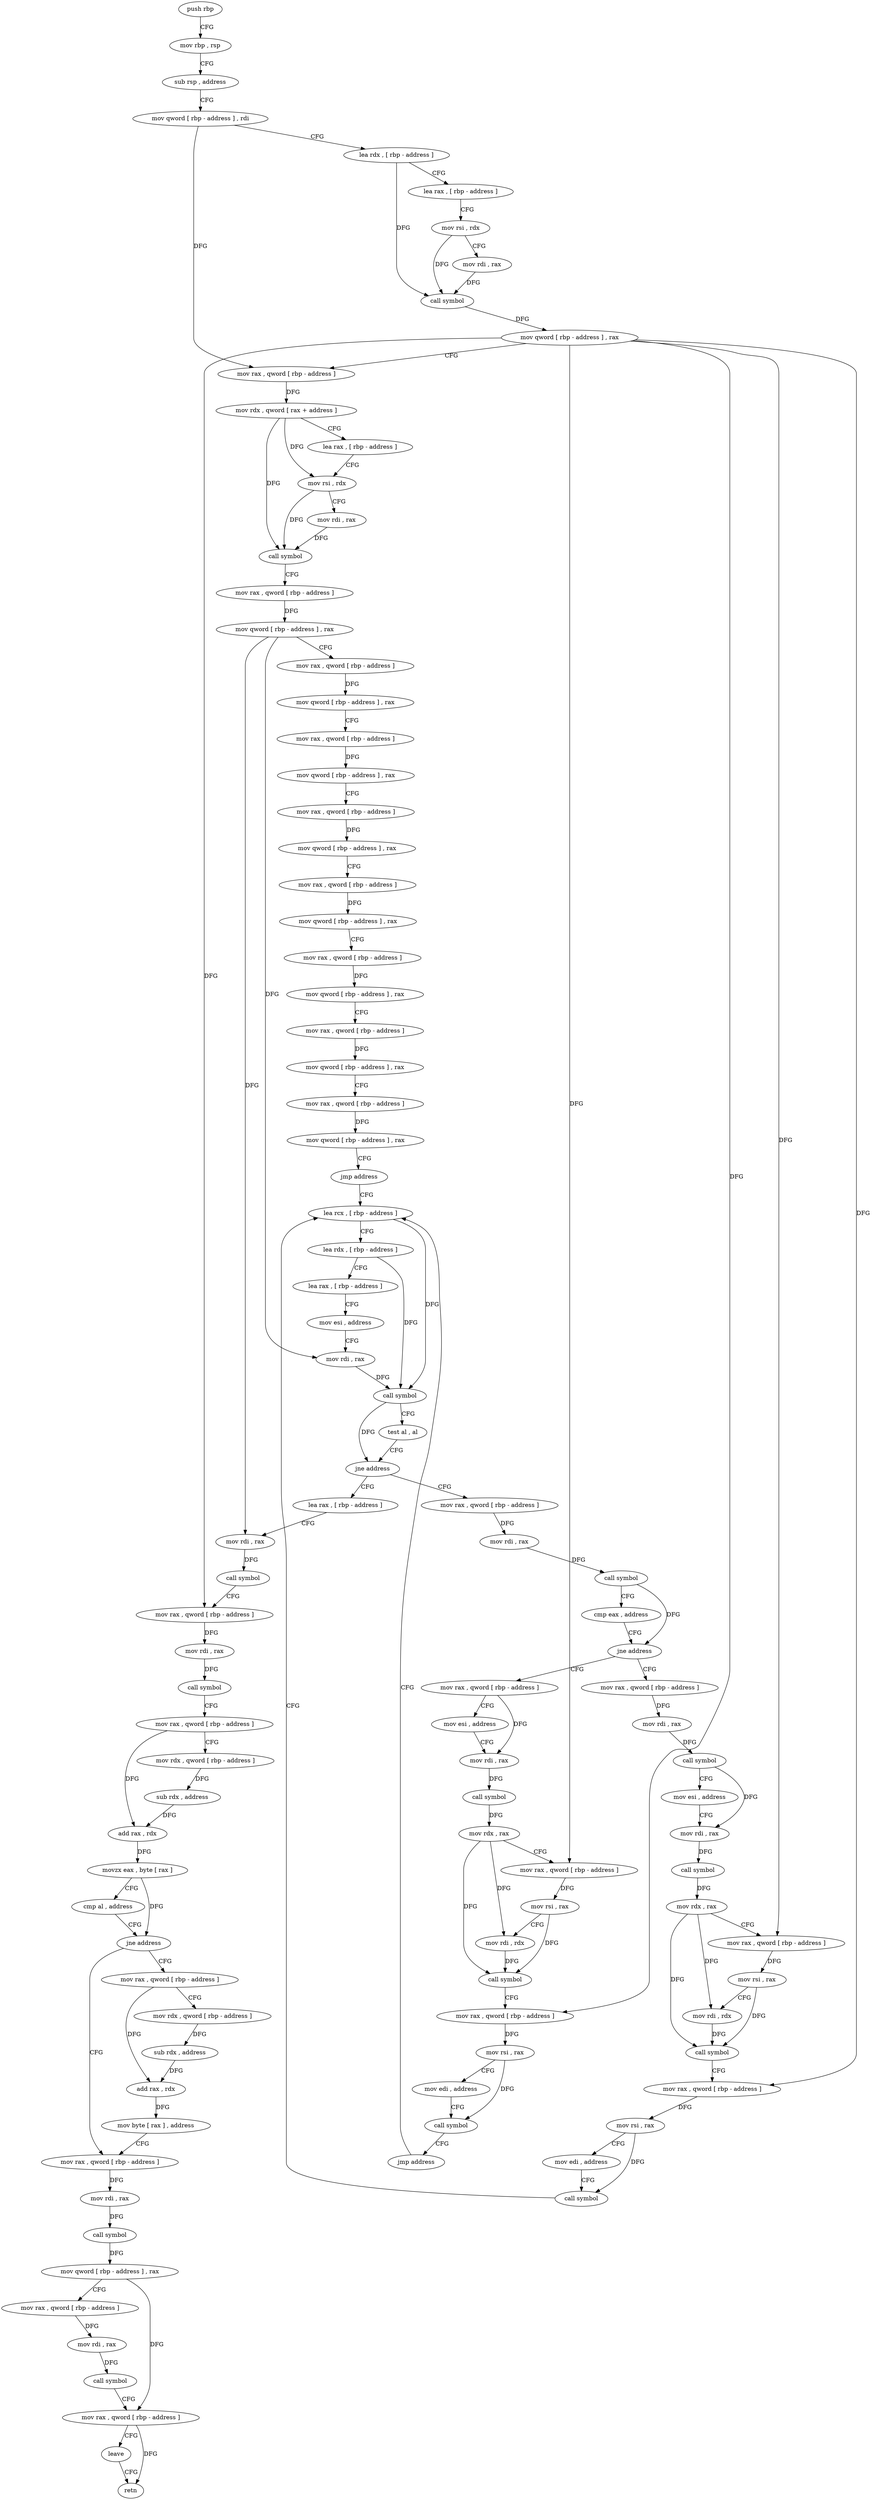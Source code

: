 digraph "func" {
"92258" [label = "push rbp" ]
"92259" [label = "mov rbp , rsp" ]
"92262" [label = "sub rsp , address" ]
"92269" [label = "mov qword [ rbp - address ] , rdi" ]
"92273" [label = "lea rdx , [ rbp - address ]" ]
"92277" [label = "lea rax , [ rbp - address ]" ]
"92281" [label = "mov rsi , rdx" ]
"92284" [label = "mov rdi , rax" ]
"92287" [label = "call symbol" ]
"92292" [label = "mov qword [ rbp - address ] , rax" ]
"92296" [label = "mov rax , qword [ rbp - address ]" ]
"92300" [label = "mov rdx , qword [ rax + address ]" ]
"92304" [label = "lea rax , [ rbp - address ]" ]
"92311" [label = "mov rsi , rdx" ]
"92314" [label = "mov rdi , rax" ]
"92317" [label = "call symbol" ]
"92322" [label = "mov rax , qword [ rbp - address ]" ]
"92329" [label = "mov qword [ rbp - address ] , rax" ]
"92333" [label = "mov rax , qword [ rbp - address ]" ]
"92340" [label = "mov qword [ rbp - address ] , rax" ]
"92344" [label = "mov rax , qword [ rbp - address ]" ]
"92351" [label = "mov qword [ rbp - address ] , rax" ]
"92355" [label = "mov rax , qword [ rbp - address ]" ]
"92362" [label = "mov qword [ rbp - address ] , rax" ]
"92366" [label = "mov rax , qword [ rbp - address ]" ]
"92373" [label = "mov qword [ rbp - address ] , rax" ]
"92377" [label = "mov rax , qword [ rbp - address ]" ]
"92384" [label = "mov qword [ rbp - address ] , rax" ]
"92388" [label = "mov rax , qword [ rbp - address ]" ]
"92395" [label = "mov qword [ rbp - address ] , rax" ]
"92399" [label = "mov rax , qword [ rbp - address ]" ]
"92406" [label = "mov qword [ rbp - address ] , rax" ]
"92410" [label = "jmp address" ]
"92546" [label = "lea rcx , [ rbp - address ]" ]
"92550" [label = "lea rdx , [ rbp - address ]" ]
"92554" [label = "lea rax , [ rbp - address ]" ]
"92558" [label = "mov esi , address" ]
"92563" [label = "mov rdi , rax" ]
"92566" [label = "call symbol" ]
"92571" [label = "test al , al" ]
"92573" [label = "jne address" ]
"92415" [label = "mov rax , qword [ rbp - address ]" ]
"92579" [label = "lea rax , [ rbp - address ]" ]
"92419" [label = "mov rdi , rax" ]
"92422" [label = "call symbol" ]
"92427" [label = "cmp eax , address" ]
"92430" [label = "jne address" ]
"92486" [label = "mov rax , qword [ rbp - address ]" ]
"92432" [label = "mov rax , qword [ rbp - address ]" ]
"92583" [label = "mov rdi , rax" ]
"92586" [label = "call symbol" ]
"92591" [label = "mov rax , qword [ rbp - address ]" ]
"92595" [label = "mov rdi , rax" ]
"92598" [label = "call symbol" ]
"92603" [label = "mov rax , qword [ rbp - address ]" ]
"92607" [label = "mov rdx , qword [ rbp - address ]" ]
"92611" [label = "sub rdx , address" ]
"92615" [label = "add rax , rdx" ]
"92618" [label = "movzx eax , byte [ rax ]" ]
"92621" [label = "cmp al , address" ]
"92623" [label = "jne address" ]
"92643" [label = "mov rax , qword [ rbp - address ]" ]
"92625" [label = "mov rax , qword [ rbp - address ]" ]
"92490" [label = "mov rdi , rax" ]
"92493" [label = "call symbol" ]
"92498" [label = "mov esi , address" ]
"92503" [label = "mov rdi , rax" ]
"92506" [label = "call symbol" ]
"92511" [label = "mov rdx , rax" ]
"92514" [label = "mov rax , qword [ rbp - address ]" ]
"92518" [label = "mov rsi , rax" ]
"92521" [label = "mov rdi , rdx" ]
"92524" [label = "call symbol" ]
"92529" [label = "mov rax , qword [ rbp - address ]" ]
"92533" [label = "mov rsi , rax" ]
"92536" [label = "mov edi , address" ]
"92541" [label = "call symbol" ]
"92436" [label = "mov esi , address" ]
"92441" [label = "mov rdi , rax" ]
"92444" [label = "call symbol" ]
"92449" [label = "mov rdx , rax" ]
"92452" [label = "mov rax , qword [ rbp - address ]" ]
"92456" [label = "mov rsi , rax" ]
"92459" [label = "mov rdi , rdx" ]
"92462" [label = "call symbol" ]
"92467" [label = "mov rax , qword [ rbp - address ]" ]
"92471" [label = "mov rsi , rax" ]
"92474" [label = "mov edi , address" ]
"92479" [label = "call symbol" ]
"92484" [label = "jmp address" ]
"92647" [label = "mov rdi , rax" ]
"92650" [label = "call symbol" ]
"92655" [label = "mov qword [ rbp - address ] , rax" ]
"92659" [label = "mov rax , qword [ rbp - address ]" ]
"92663" [label = "mov rdi , rax" ]
"92666" [label = "call symbol" ]
"92671" [label = "mov rax , qword [ rbp - address ]" ]
"92675" [label = "leave" ]
"92676" [label = "retn" ]
"92629" [label = "mov rdx , qword [ rbp - address ]" ]
"92633" [label = "sub rdx , address" ]
"92637" [label = "add rax , rdx" ]
"92640" [label = "mov byte [ rax ] , address" ]
"92258" -> "92259" [ label = "CFG" ]
"92259" -> "92262" [ label = "CFG" ]
"92262" -> "92269" [ label = "CFG" ]
"92269" -> "92273" [ label = "CFG" ]
"92269" -> "92296" [ label = "DFG" ]
"92273" -> "92277" [ label = "CFG" ]
"92273" -> "92287" [ label = "DFG" ]
"92277" -> "92281" [ label = "CFG" ]
"92281" -> "92284" [ label = "CFG" ]
"92281" -> "92287" [ label = "DFG" ]
"92284" -> "92287" [ label = "DFG" ]
"92287" -> "92292" [ label = "DFG" ]
"92292" -> "92296" [ label = "CFG" ]
"92292" -> "92591" [ label = "DFG" ]
"92292" -> "92514" [ label = "DFG" ]
"92292" -> "92529" [ label = "DFG" ]
"92292" -> "92452" [ label = "DFG" ]
"92292" -> "92467" [ label = "DFG" ]
"92296" -> "92300" [ label = "DFG" ]
"92300" -> "92304" [ label = "CFG" ]
"92300" -> "92311" [ label = "DFG" ]
"92300" -> "92317" [ label = "DFG" ]
"92304" -> "92311" [ label = "CFG" ]
"92311" -> "92314" [ label = "CFG" ]
"92311" -> "92317" [ label = "DFG" ]
"92314" -> "92317" [ label = "DFG" ]
"92317" -> "92322" [ label = "CFG" ]
"92322" -> "92329" [ label = "DFG" ]
"92329" -> "92333" [ label = "CFG" ]
"92329" -> "92563" [ label = "DFG" ]
"92329" -> "92583" [ label = "DFG" ]
"92333" -> "92340" [ label = "DFG" ]
"92340" -> "92344" [ label = "CFG" ]
"92344" -> "92351" [ label = "DFG" ]
"92351" -> "92355" [ label = "CFG" ]
"92355" -> "92362" [ label = "DFG" ]
"92362" -> "92366" [ label = "CFG" ]
"92366" -> "92373" [ label = "DFG" ]
"92373" -> "92377" [ label = "CFG" ]
"92377" -> "92384" [ label = "DFG" ]
"92384" -> "92388" [ label = "CFG" ]
"92388" -> "92395" [ label = "DFG" ]
"92395" -> "92399" [ label = "CFG" ]
"92399" -> "92406" [ label = "DFG" ]
"92406" -> "92410" [ label = "CFG" ]
"92410" -> "92546" [ label = "CFG" ]
"92546" -> "92550" [ label = "CFG" ]
"92546" -> "92566" [ label = "DFG" ]
"92550" -> "92554" [ label = "CFG" ]
"92550" -> "92566" [ label = "DFG" ]
"92554" -> "92558" [ label = "CFG" ]
"92558" -> "92563" [ label = "CFG" ]
"92563" -> "92566" [ label = "DFG" ]
"92566" -> "92571" [ label = "CFG" ]
"92566" -> "92573" [ label = "DFG" ]
"92571" -> "92573" [ label = "CFG" ]
"92573" -> "92415" [ label = "CFG" ]
"92573" -> "92579" [ label = "CFG" ]
"92415" -> "92419" [ label = "DFG" ]
"92579" -> "92583" [ label = "CFG" ]
"92419" -> "92422" [ label = "DFG" ]
"92422" -> "92427" [ label = "CFG" ]
"92422" -> "92430" [ label = "DFG" ]
"92427" -> "92430" [ label = "CFG" ]
"92430" -> "92486" [ label = "CFG" ]
"92430" -> "92432" [ label = "CFG" ]
"92486" -> "92490" [ label = "DFG" ]
"92432" -> "92436" [ label = "CFG" ]
"92432" -> "92441" [ label = "DFG" ]
"92583" -> "92586" [ label = "DFG" ]
"92586" -> "92591" [ label = "CFG" ]
"92591" -> "92595" [ label = "DFG" ]
"92595" -> "92598" [ label = "DFG" ]
"92598" -> "92603" [ label = "CFG" ]
"92603" -> "92607" [ label = "CFG" ]
"92603" -> "92615" [ label = "DFG" ]
"92607" -> "92611" [ label = "DFG" ]
"92611" -> "92615" [ label = "DFG" ]
"92615" -> "92618" [ label = "DFG" ]
"92618" -> "92621" [ label = "CFG" ]
"92618" -> "92623" [ label = "DFG" ]
"92621" -> "92623" [ label = "CFG" ]
"92623" -> "92643" [ label = "CFG" ]
"92623" -> "92625" [ label = "CFG" ]
"92643" -> "92647" [ label = "DFG" ]
"92625" -> "92629" [ label = "CFG" ]
"92625" -> "92637" [ label = "DFG" ]
"92490" -> "92493" [ label = "DFG" ]
"92493" -> "92498" [ label = "CFG" ]
"92493" -> "92503" [ label = "DFG" ]
"92498" -> "92503" [ label = "CFG" ]
"92503" -> "92506" [ label = "DFG" ]
"92506" -> "92511" [ label = "DFG" ]
"92511" -> "92514" [ label = "CFG" ]
"92511" -> "92521" [ label = "DFG" ]
"92511" -> "92524" [ label = "DFG" ]
"92514" -> "92518" [ label = "DFG" ]
"92518" -> "92521" [ label = "CFG" ]
"92518" -> "92524" [ label = "DFG" ]
"92521" -> "92524" [ label = "DFG" ]
"92524" -> "92529" [ label = "CFG" ]
"92529" -> "92533" [ label = "DFG" ]
"92533" -> "92536" [ label = "CFG" ]
"92533" -> "92541" [ label = "DFG" ]
"92536" -> "92541" [ label = "CFG" ]
"92541" -> "92546" [ label = "CFG" ]
"92436" -> "92441" [ label = "CFG" ]
"92441" -> "92444" [ label = "DFG" ]
"92444" -> "92449" [ label = "DFG" ]
"92449" -> "92452" [ label = "CFG" ]
"92449" -> "92459" [ label = "DFG" ]
"92449" -> "92462" [ label = "DFG" ]
"92452" -> "92456" [ label = "DFG" ]
"92456" -> "92459" [ label = "CFG" ]
"92456" -> "92462" [ label = "DFG" ]
"92459" -> "92462" [ label = "DFG" ]
"92462" -> "92467" [ label = "CFG" ]
"92467" -> "92471" [ label = "DFG" ]
"92471" -> "92474" [ label = "CFG" ]
"92471" -> "92479" [ label = "DFG" ]
"92474" -> "92479" [ label = "CFG" ]
"92479" -> "92484" [ label = "CFG" ]
"92484" -> "92546" [ label = "CFG" ]
"92647" -> "92650" [ label = "DFG" ]
"92650" -> "92655" [ label = "DFG" ]
"92655" -> "92659" [ label = "CFG" ]
"92655" -> "92671" [ label = "DFG" ]
"92659" -> "92663" [ label = "DFG" ]
"92663" -> "92666" [ label = "DFG" ]
"92666" -> "92671" [ label = "CFG" ]
"92671" -> "92675" [ label = "CFG" ]
"92671" -> "92676" [ label = "DFG" ]
"92675" -> "92676" [ label = "CFG" ]
"92629" -> "92633" [ label = "DFG" ]
"92633" -> "92637" [ label = "DFG" ]
"92637" -> "92640" [ label = "DFG" ]
"92640" -> "92643" [ label = "CFG" ]
}

